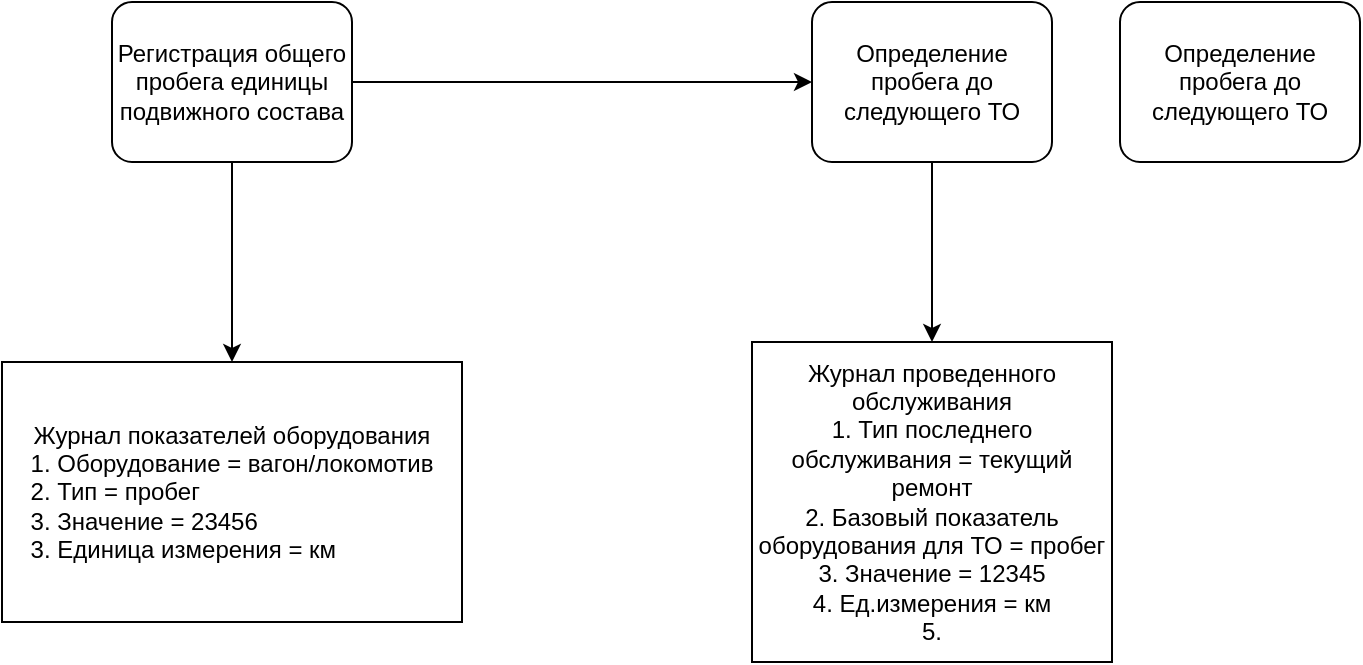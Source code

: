 <mxfile version="20.2.3" type="device"><diagram id="MozLTzWwf4WCIvoaZO9Q" name="Страница 1"><mxGraphModel dx="2249" dy="865" grid="1" gridSize="10" guides="1" tooltips="1" connect="1" arrows="1" fold="1" page="1" pageScale="1" pageWidth="827" pageHeight="1169" math="0" shadow="0"><root><mxCell id="0"/><mxCell id="1" parent="0"/><mxCell id="OcK85IoI_01NV7dn-C-q-5" value="" style="edgeStyle=orthogonalEdgeStyle;rounded=0;orthogonalLoop=1;jettySize=auto;html=1;" parent="1" source="OcK85IoI_01NV7dn-C-q-1" target="OcK85IoI_01NV7dn-C-q-4" edge="1"><mxGeometry relative="1" as="geometry"/></mxCell><mxCell id="OcK85IoI_01NV7dn-C-q-6" style="edgeStyle=orthogonalEdgeStyle;rounded=0;orthogonalLoop=1;jettySize=auto;html=1;exitX=1;exitY=0.5;exitDx=0;exitDy=0;exitPerimeter=0;entryX=0;entryY=0.5;entryDx=0;entryDy=0;entryPerimeter=0;" parent="1" source="OcK85IoI_01NV7dn-C-q-1" target="OcK85IoI_01NV7dn-C-q-2" edge="1"><mxGeometry relative="1" as="geometry"/></mxCell><mxCell id="OcK85IoI_01NV7dn-C-q-1" value="Регистрация общего пробега единицы подвижного состава" style="points=[[0.25,0,0],[0.5,0,0],[0.75,0,0],[1,0.25,0],[1,0.5,0],[1,0.75,0],[0.75,1,0],[0.5,1,0],[0.25,1,0],[0,0.75,0],[0,0.5,0],[0,0.25,0]];shape=mxgraph.bpmn.task;whiteSpace=wrap;rectStyle=rounded;size=10;taskMarker=abstract;" parent="1" vertex="1"><mxGeometry x="-150" y="40" width="120" height="80" as="geometry"/></mxCell><mxCell id="OcK85IoI_01NV7dn-C-q-8" value="" style="edgeStyle=orthogonalEdgeStyle;rounded=0;orthogonalLoop=1;jettySize=auto;html=1;" parent="1" source="OcK85IoI_01NV7dn-C-q-2" target="OcK85IoI_01NV7dn-C-q-7" edge="1"><mxGeometry relative="1" as="geometry"/></mxCell><mxCell id="OcK85IoI_01NV7dn-C-q-2" value="Определение пробега до следующего ТО" style="points=[[0.25,0,0],[0.5,0,0],[0.75,0,0],[1,0.25,0],[1,0.5,0],[1,0.75,0],[0.75,1,0],[0.5,1,0],[0.25,1,0],[0,0.75,0],[0,0.5,0],[0,0.25,0]];shape=mxgraph.bpmn.task;whiteSpace=wrap;rectStyle=rounded;size=10;taskMarker=abstract;" parent="1" vertex="1"><mxGeometry x="200" y="40" width="120" height="80" as="geometry"/></mxCell><mxCell id="OcK85IoI_01NV7dn-C-q-3" value="Определение пробега до следующего ТО" style="points=[[0.25,0,0],[0.5,0,0],[0.75,0,0],[1,0.25,0],[1,0.5,0],[1,0.75,0],[0.75,1,0],[0.5,1,0],[0.25,1,0],[0,0.75,0],[0,0.5,0],[0,0.25,0]];shape=mxgraph.bpmn.task;whiteSpace=wrap;rectStyle=rounded;size=10;taskMarker=abstract;" parent="1" vertex="1"><mxGeometry x="354" y="40" width="120" height="80" as="geometry"/></mxCell><mxCell id="OcK85IoI_01NV7dn-C-q-4" value="&lt;div&gt;Журнал показателей оборудования&lt;/div&gt;&lt;div align=&quot;left&quot;&gt;1. Оборудование = вагон/локомотив&lt;br&gt;&lt;/div&gt;&lt;div align=&quot;left&quot;&gt;2. Тип = пробег &lt;br&gt;&lt;/div&gt;&lt;div align=&quot;left&quot;&gt;3. Значение = 23456&lt;br&gt;&lt;/div&gt;&lt;div align=&quot;left&quot;&gt;3. Единица измерения = км&lt;br&gt;&lt;/div&gt;" style="whiteSpace=wrap;html=1;" parent="1" vertex="1"><mxGeometry x="-205" y="220" width="230" height="130" as="geometry"/></mxCell><mxCell id="OcK85IoI_01NV7dn-C-q-7" value="&lt;div&gt;Журнал проведенного обслуживания&lt;/div&gt;&lt;div&gt;1. Тип последнего обслуживания = текущий ремонт&lt;/div&gt;&lt;div&gt;2. Базовый показатель оборудования для ТО = пробег&lt;/div&gt;&lt;div&gt;3. Значение = 12345&lt;/div&gt;&lt;div&gt;4. Ед.измерения = км&lt;/div&gt;&lt;div&gt;5. &lt;br&gt;&lt;/div&gt;" style="whiteSpace=wrap;html=1;" parent="1" vertex="1"><mxGeometry x="170" y="210" width="180" height="160" as="geometry"/></mxCell></root></mxGraphModel></diagram></mxfile>
